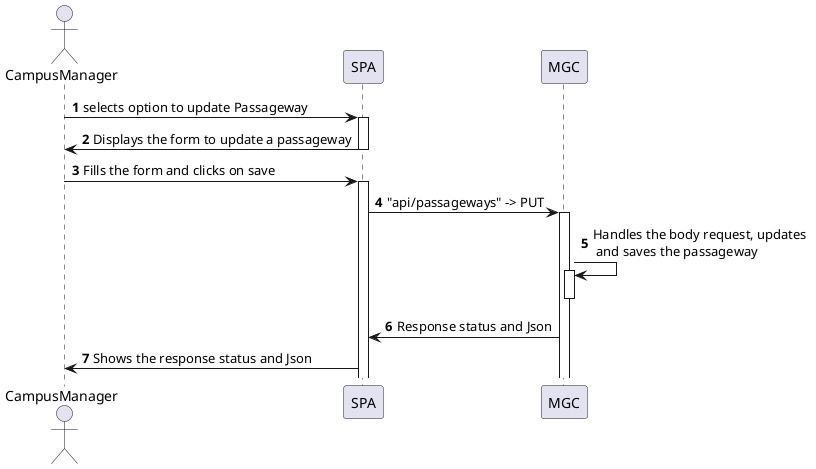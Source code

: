 @startuml
'https://plantuml.com/sequence-diagram

autonumber
actor CampusManager
CampusManager -> SPA : selects option to update Passageway
activate SPA
CampusManager <- SPA : Displays the form to update a passageway
deactivate SPA
CampusManager -> SPA : Fills the form and clicks on save
activate SPA
SPA -> MGC: "api/passageways" -> PUT
activate MGC

MGC -> MGC: Handles the body request, updates \n and saves the passageway
activate MGC
deactivate MGC
SPA <- MGC: Response status and Json
CampusManager <- SPA: Shows the response status and Json


@enduml
